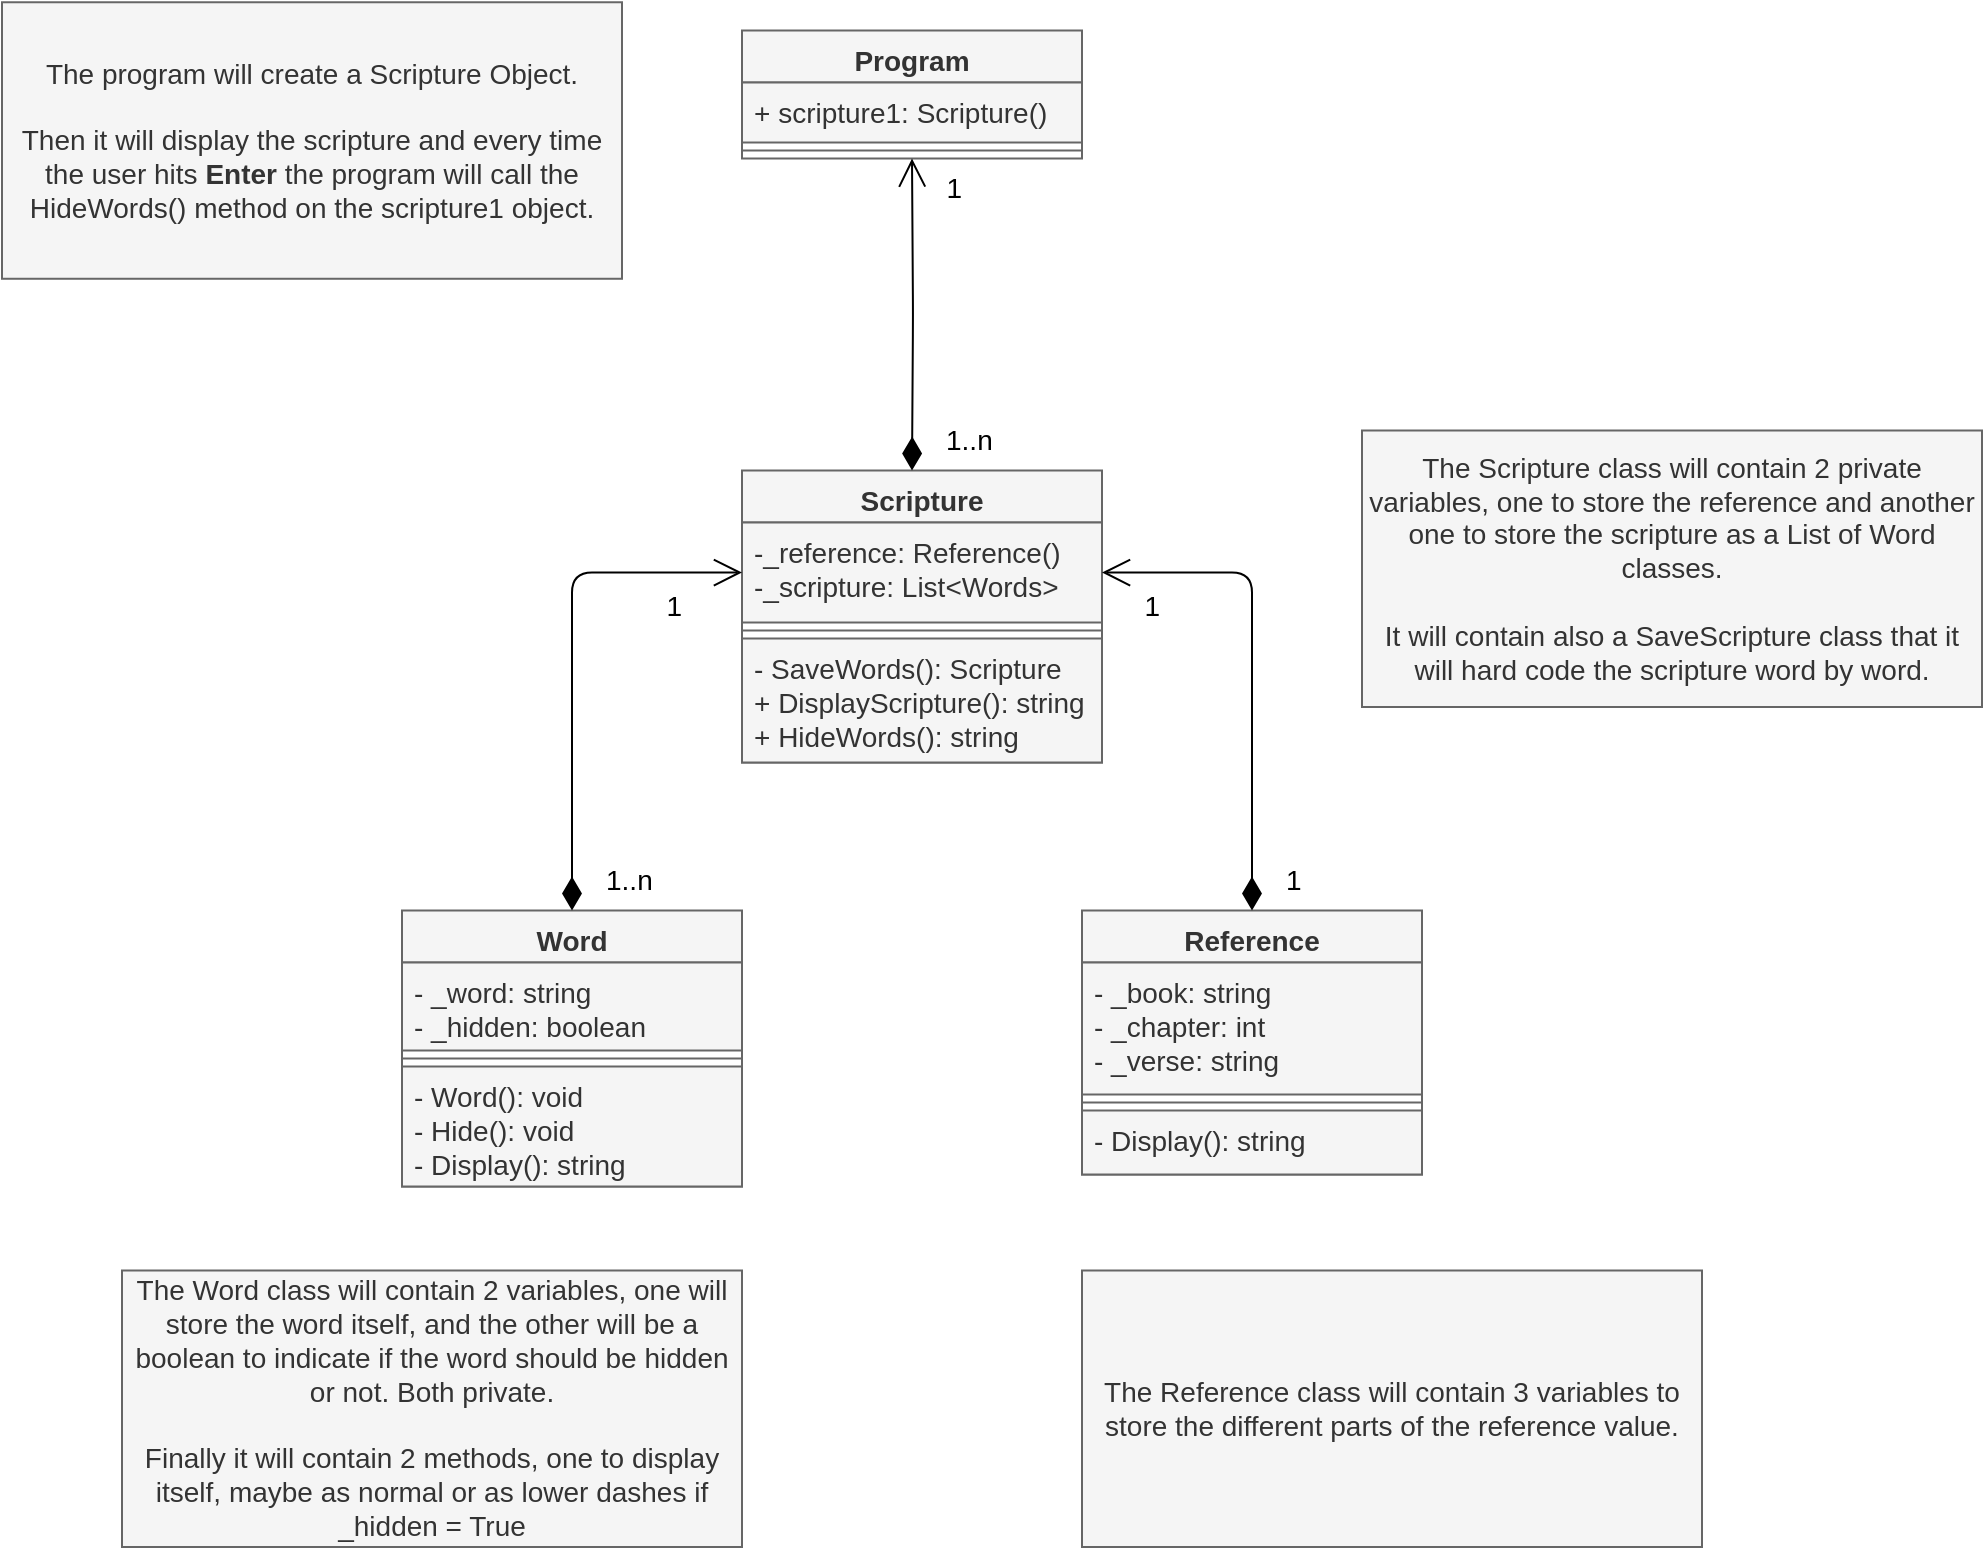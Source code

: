 <mxfile>
    <diagram id="FJXhwHptYgPNuSuxnt-G" name="Page-1">
        <mxGraphModel dx="2240" dy="912" grid="1" gridSize="10" guides="1" tooltips="1" connect="1" arrows="1" fold="1" page="1" pageScale="1" pageWidth="850" pageHeight="1100" math="0" shadow="0">
            <root>
                <mxCell id="0"/>
                <mxCell id="1" parent="0"/>
                <mxCell id="40" value="Program" style="swimlane;fontStyle=1;align=center;verticalAlign=top;childLayout=stackLayout;horizontal=1;startSize=26;horizontalStack=0;resizeParent=1;resizeParentMax=0;resizeLast=0;collapsible=1;marginBottom=0;fillColor=#f5f5f5;fontColor=#333333;strokeColor=#666666;fontSize=14;" parent="1" vertex="1">
                    <mxGeometry x="-85" y="185.25" width="170" height="64" as="geometry"/>
                </mxCell>
                <mxCell id="41" value="+ scripture1: Scripture()" style="text;strokeColor=#666666;fillColor=#f5f5f5;align=left;verticalAlign=top;spacingLeft=4;spacingRight=4;overflow=hidden;rotatable=0;points=[[0,0.5],[1,0.5]];portConstraint=eastwest;fontColor=#333333;fontSize=14;" parent="40" vertex="1">
                    <mxGeometry y="26" width="170" height="30" as="geometry"/>
                </mxCell>
                <mxCell id="42" value="" style="line;strokeWidth=1;fillColor=none;align=left;verticalAlign=middle;spacingTop=-1;spacingLeft=3;spacingRight=3;rotatable=0;labelPosition=right;points=[];portConstraint=eastwest;strokeColor=inherit;fontSize=14;" parent="40" vertex="1">
                    <mxGeometry y="56" width="170" height="8" as="geometry"/>
                </mxCell>
                <mxCell id="57" value="Scripture" style="swimlane;fontStyle=1;align=center;verticalAlign=top;childLayout=stackLayout;horizontal=1;startSize=26;horizontalStack=0;resizeParent=1;resizeParentMax=0;resizeLast=0;collapsible=1;marginBottom=0;fillColor=#f5f5f5;strokeColor=#666666;fontColor=#333333;fontSize=14;" parent="1" vertex="1">
                    <mxGeometry x="-85" y="405.25" width="180" height="146" as="geometry"/>
                </mxCell>
                <mxCell id="58" value="-_reference: Reference()&#10;-_scripture: List&lt;Words&gt;" style="text;strokeColor=#666666;fillColor=#f5f5f5;align=left;verticalAlign=top;spacingLeft=4;spacingRight=4;overflow=hidden;rotatable=0;points=[[0,0.5],[1,0.5]];portConstraint=eastwest;fontColor=#333333;fontSize=14;" parent="57" vertex="1">
                    <mxGeometry y="26" width="180" height="50" as="geometry"/>
                </mxCell>
                <mxCell id="59" value="" style="line;strokeWidth=1;fillColor=#f5f5f5;align=left;verticalAlign=middle;spacingTop=-1;spacingLeft=3;spacingRight=3;rotatable=0;labelPosition=right;points=[];portConstraint=eastwest;strokeColor=#666666;fontColor=#333333;fontSize=14;" parent="57" vertex="1">
                    <mxGeometry y="76" width="180" height="8" as="geometry"/>
                </mxCell>
                <mxCell id="60" value="- SaveWords(): Scripture&#10;+ DisplayScripture(): string&#10;+ HideWords(): string&#10;" style="text;strokeColor=#666666;fillColor=#f5f5f5;align=left;verticalAlign=top;spacingLeft=4;spacingRight=4;overflow=hidden;rotatable=0;points=[[0,0.5],[1,0.5]];portConstraint=eastwest;fontColor=#333333;fontSize=14;" parent="57" vertex="1">
                    <mxGeometry y="84" width="180" height="62" as="geometry"/>
                </mxCell>
                <mxCell id="65" value="" style="endArrow=open;html=1;endSize=12;startArrow=diamondThin;startSize=14;startFill=1;edgeStyle=orthogonalEdgeStyle;fontSize=14;entryX=0.5;entryY=1;entryDx=0;entryDy=0;" parent="1" target="40" edge="1">
                    <mxGeometry relative="1" as="geometry">
                        <mxPoint y="405.25" as="sourcePoint"/>
                        <mxPoint y="235.25" as="targetPoint"/>
                    </mxGeometry>
                </mxCell>
                <mxCell id="66" value="1..n" style="edgeLabel;resizable=0;html=1;align=left;verticalAlign=top;fontSize=14;" parent="65" connectable="0" vertex="1">
                    <mxGeometry x="-1" relative="1" as="geometry">
                        <mxPoint x="15" y="-30" as="offset"/>
                    </mxGeometry>
                </mxCell>
                <mxCell id="67" value="1" style="edgeLabel;resizable=0;html=1;align=right;verticalAlign=top;fontSize=14;" parent="65" connectable="0" vertex="1">
                    <mxGeometry x="1" relative="1" as="geometry">
                        <mxPoint x="25" as="offset"/>
                    </mxGeometry>
                </mxCell>
                <mxCell id="69" value="Word" style="swimlane;fontStyle=1;align=center;verticalAlign=top;childLayout=stackLayout;horizontal=1;startSize=26;horizontalStack=0;resizeParent=1;resizeParentMax=0;resizeLast=0;collapsible=1;marginBottom=0;fillColor=#f5f5f5;strokeColor=#666666;fontColor=#333333;fontSize=14;" parent="1" vertex="1">
                    <mxGeometry x="-255" y="625.25" width="170" height="138" as="geometry"/>
                </mxCell>
                <mxCell id="70" value="- _word: string&#10;- _hidden: boolean" style="text;strokeColor=#666666;fillColor=#f5f5f5;align=left;verticalAlign=top;spacingLeft=4;spacingRight=4;overflow=hidden;rotatable=0;points=[[0,0.5],[1,0.5]];portConstraint=eastwest;fontColor=#333333;fontSize=14;" parent="69" vertex="1">
                    <mxGeometry y="26" width="170" height="44" as="geometry"/>
                </mxCell>
                <mxCell id="71" value="" style="line;strokeWidth=1;fillColor=#f5f5f5;align=left;verticalAlign=middle;spacingTop=-1;spacingLeft=3;spacingRight=3;rotatable=0;labelPosition=right;points=[];portConstraint=eastwest;strokeColor=#666666;fontColor=#333333;fontSize=14;" parent="69" vertex="1">
                    <mxGeometry y="70" width="170" height="8" as="geometry"/>
                </mxCell>
                <mxCell id="72" value="- Word(): void&#10;- Hide(): void&#10;- Display(): string" style="text;strokeColor=#666666;fillColor=#f5f5f5;align=left;verticalAlign=top;spacingLeft=4;spacingRight=4;overflow=hidden;rotatable=0;points=[[0,0.5],[1,0.5]];portConstraint=eastwest;fontColor=#333333;fontSize=14;" parent="69" vertex="1">
                    <mxGeometry y="78" width="170" height="60" as="geometry"/>
                </mxCell>
                <mxCell id="74" value="Reference" style="swimlane;fontStyle=1;align=center;verticalAlign=top;childLayout=stackLayout;horizontal=1;startSize=26;horizontalStack=0;resizeParent=1;resizeParentMax=0;resizeLast=0;collapsible=1;marginBottom=0;fillColor=#f5f5f5;strokeColor=#666666;fontColor=#333333;fontSize=14;" parent="1" vertex="1">
                    <mxGeometry x="85" y="625.25" width="170" height="132" as="geometry"/>
                </mxCell>
                <mxCell id="75" value="- _book: string&#10;- _chapter: int&#10;- _verse: string" style="text;strokeColor=#666666;fillColor=#f5f5f5;align=left;verticalAlign=top;spacingLeft=4;spacingRight=4;overflow=hidden;rotatable=0;points=[[0,0.5],[1,0.5]];portConstraint=eastwest;fontColor=#333333;fontSize=14;fontStyle=0" parent="74" vertex="1">
                    <mxGeometry y="26" width="170" height="66" as="geometry"/>
                </mxCell>
                <mxCell id="76" value="" style="line;strokeWidth=1;fillColor=#f5f5f5;align=left;verticalAlign=middle;spacingTop=-1;spacingLeft=3;spacingRight=3;rotatable=0;labelPosition=right;points=[];portConstraint=eastwest;strokeColor=#666666;fontColor=#333333;fontSize=14;" parent="74" vertex="1">
                    <mxGeometry y="92" width="170" height="8" as="geometry"/>
                </mxCell>
                <mxCell id="77" value="- Display(): string" style="text;strokeColor=#666666;fillColor=#f5f5f5;align=left;verticalAlign=top;spacingLeft=4;spacingRight=4;overflow=hidden;rotatable=0;points=[[0,0.5],[1,0.5]];portConstraint=eastwest;fontColor=#333333;fontSize=14;" parent="74" vertex="1">
                    <mxGeometry y="100" width="170" height="32" as="geometry"/>
                </mxCell>
                <mxCell id="80" value="The Word class will contain 2 variables, one will store the word itself, and the other will be a boolean to indicate if the word should be hidden or not. Both private.&lt;br&gt;&lt;br&gt;Finally it will contain 2 methods, one to display itself, maybe as normal or as lower dashes if _hidden = True" style="whiteSpace=wrap;html=1;fontSize=14;fillColor=#f5f5f5;strokeColor=#666666;fontColor=#333333;" parent="1" vertex="1">
                    <mxGeometry x="-395" y="805.25" width="310" height="138.25" as="geometry"/>
                </mxCell>
                <mxCell id="82" value="The Reference class will contain 3 variables to store the different parts of the reference value." style="whiteSpace=wrap;html=1;fontSize=14;fillColor=#f5f5f5;strokeColor=#666666;fontColor=#333333;" parent="1" vertex="1">
                    <mxGeometry x="85" y="805.25" width="310" height="138.25" as="geometry"/>
                </mxCell>
                <mxCell id="83" value="The Scripture class will contain 2 private variables, one to store the reference and another one to store the scripture as a List of Word classes.&lt;br&gt;&lt;br&gt;It will contain also a SaveScripture class that it will hard code the scripture word by word." style="whiteSpace=wrap;html=1;fontSize=14;fillColor=#f5f5f5;strokeColor=#666666;fontColor=#333333;" parent="1" vertex="1">
                    <mxGeometry x="225" y="385.25" width="310" height="138.25" as="geometry"/>
                </mxCell>
                <mxCell id="87" value="" style="endArrow=open;html=1;endSize=12;startArrow=diamondThin;startSize=14;startFill=1;edgeStyle=orthogonalEdgeStyle;fontSize=14;entryX=1;entryY=0.5;entryDx=0;entryDy=0;exitX=0.5;exitY=0;exitDx=0;exitDy=0;" parent="1" source="74" target="58" edge="1">
                    <mxGeometry x="-0.038" relative="1" as="geometry">
                        <mxPoint x="215" y="655.25" as="sourcePoint"/>
                        <mxPoint x="-75" y="483.25" as="targetPoint"/>
                        <mxPoint as="offset"/>
                    </mxGeometry>
                </mxCell>
                <mxCell id="88" value="1" style="edgeLabel;resizable=0;html=1;align=left;verticalAlign=top;fontSize=14;" parent="87" connectable="0" vertex="1">
                    <mxGeometry x="-1" relative="1" as="geometry">
                        <mxPoint x="15" y="-30" as="offset"/>
                    </mxGeometry>
                </mxCell>
                <mxCell id="89" value="1" style="edgeLabel;resizable=0;html=1;align=right;verticalAlign=top;fontSize=14;" parent="87" connectable="0" vertex="1">
                    <mxGeometry x="1" relative="1" as="geometry">
                        <mxPoint x="30" y="2" as="offset"/>
                    </mxGeometry>
                </mxCell>
                <mxCell id="92" value="" style="endArrow=open;html=1;endSize=12;startArrow=diamondThin;startSize=14;startFill=1;edgeStyle=orthogonalEdgeStyle;fontSize=14;entryX=0;entryY=0.5;entryDx=0;entryDy=0;exitX=0.5;exitY=0;exitDx=0;exitDy=0;" parent="1" source="69" target="58" edge="1">
                    <mxGeometry x="-0.038" relative="1" as="geometry">
                        <mxPoint x="-265" y="667.25" as="sourcePoint"/>
                        <mxPoint x="-150" y="475.25" as="targetPoint"/>
                        <mxPoint as="offset"/>
                    </mxGeometry>
                </mxCell>
                <mxCell id="93" value="1..n" style="edgeLabel;resizable=0;html=1;align=left;verticalAlign=top;fontSize=14;" parent="92" connectable="0" vertex="1">
                    <mxGeometry x="-1" relative="1" as="geometry">
                        <mxPoint x="15" y="-30" as="offset"/>
                    </mxGeometry>
                </mxCell>
                <mxCell id="94" value="1" style="edgeLabel;resizable=0;html=1;align=right;verticalAlign=top;fontSize=14;" parent="92" connectable="0" vertex="1">
                    <mxGeometry x="1" relative="1" as="geometry">
                        <mxPoint x="-30" y="2" as="offset"/>
                    </mxGeometry>
                </mxCell>
                <mxCell id="95" value="The program will create a Scripture Object.&lt;br&gt;&lt;br&gt;Then it will display the scripture and every time the user hits &lt;b&gt;Enter &lt;/b&gt;the program will call the HideWords() method on the scripture1 object." style="whiteSpace=wrap;html=1;fontSize=14;fillColor=#f5f5f5;strokeColor=#666666;fontColor=#333333;" parent="1" vertex="1">
                    <mxGeometry x="-455" y="171.13" width="310" height="138.25" as="geometry"/>
                </mxCell>
            </root>
        </mxGraphModel>
    </diagram>
</mxfile>